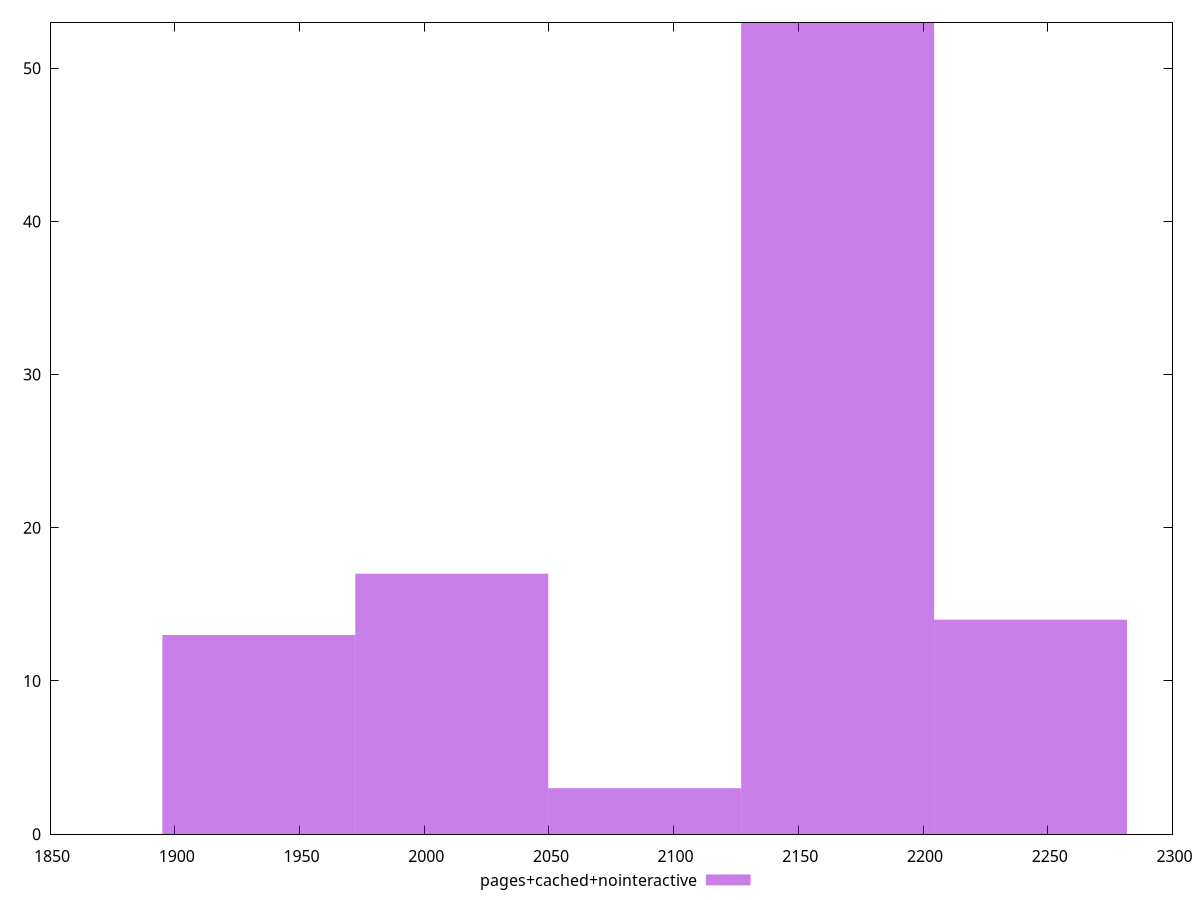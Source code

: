 $_pagesCachedNointeractive <<EOF
2011.0673564701535 17
1933.7186119905323 13
2243.1135899090173 14
2165.7648454293962 53
2088.416100949775 3
EOF
set key outside below
set terminal pngcairo
set output "report_00005_2020-11-02T22-26-11.212Z/first-contentful-paint/pages+cached+nointeractive//raw_hist.png"
set yrange [0:53]
set boxwidth 77.34874447962129
set style fill transparent solid 0.5 noborder
plot $_pagesCachedNointeractive title "pages+cached+nointeractive" with boxes ,